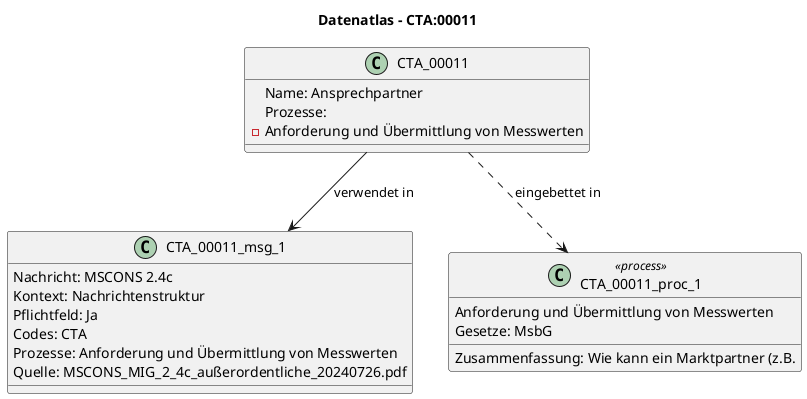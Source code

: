 @startuml
title Datenatlas – CTA:00011
class CTA_00011 {
  Name: Ansprechpartner
  Prozesse:
    - Anforderung und Übermittlung von Messwerten
}
class CTA_00011_msg_1 {
  Nachricht: MSCONS 2.4c
  Kontext: Nachrichtenstruktur
  Pflichtfeld: Ja
  Codes: CTA
  Prozesse: Anforderung und Übermittlung von Messwerten
  Quelle: MSCONS_MIG_2_4c_außerordentliche_20240726.pdf
}
CTA_00011 --> CTA_00011_msg_1 : verwendet in
class CTA_00011_proc_1 <<process>> {
  Anforderung und Übermittlung von Messwerten
  Gesetze: MsbG
  Zusammenfassung: Wie kann ein Marktpartner (z.B.
}
CTA_00011 ..> CTA_00011_proc_1 : eingebettet in
@enduml